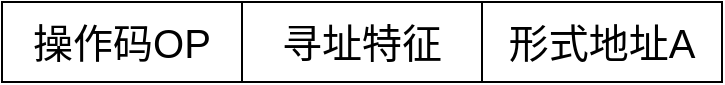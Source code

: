 <mxfile version="20.3.0" type="device" pages="5"><diagram id="1g7N3cFTgkteBFDEFKjI" name="数据寻址指令格式"><mxGraphModel dx="1038" dy="689" grid="1" gridSize="10" guides="1" tooltips="1" connect="1" arrows="1" fold="1" page="1" pageScale="1" pageWidth="827" pageHeight="1169" math="0" shadow="0"><root><mxCell id="0"/><mxCell id="1" parent="0"/><mxCell id="4dU5eJjlxOqnjCkc_SWJ-1" value="操作码OP" style="rounded=0;whiteSpace=wrap;html=1;strokeColor=default;fontSize=20;fontColor=#000000;fillColor=none;" parent="1" vertex="1"><mxGeometry x="80" y="80" width="120" height="40" as="geometry"/></mxCell><mxCell id="4dU5eJjlxOqnjCkc_SWJ-2" value="寻址特征" style="rounded=0;whiteSpace=wrap;html=1;strokeColor=default;fontSize=20;fontColor=#000000;fillColor=none;" parent="1" vertex="1"><mxGeometry x="200" y="80" width="120" height="40" as="geometry"/></mxCell><mxCell id="4dU5eJjlxOqnjCkc_SWJ-3" value="形式地址A" style="rounded=0;whiteSpace=wrap;html=1;strokeColor=default;fontSize=20;fontColor=#000000;fillColor=none;" parent="1" vertex="1"><mxGeometry x="320" y="80" width="120" height="40" as="geometry"/></mxCell></root></mxGraphModel></diagram><diagram id="Vl7wMILYap4EN_05vMMP" name="数据寻址格式指令格式_多地址"><mxGraphModel dx="1038" dy="687" grid="1" gridSize="10" guides="1" tooltips="1" connect="1" arrows="1" fold="1" page="1" pageScale="1" pageWidth="827" pageHeight="1169" math="0" shadow="0"><root><mxCell id="0"/><mxCell id="1" parent="0"/><mxCell id="nnKNKVdlPoGQax8-rXSw-1" value="操作码OP" style="rounded=0;whiteSpace=wrap;html=1;strokeColor=default;fontSize=20;fontColor=#000000;fillColor=none;" vertex="1" parent="1"><mxGeometry x="80" y="80" width="120" height="40" as="geometry"/></mxCell><mxCell id="nnKNKVdlPoGQax8-rXSw-2" value="寻址特征" style="rounded=0;whiteSpace=wrap;html=1;strokeColor=default;fontSize=20;fontColor=#000000;fillColor=none;" vertex="1" parent="1"><mxGeometry x="200" y="80" width="120" height="40" as="geometry"/></mxCell><mxCell id="nnKNKVdlPoGQax8-rXSw-3" value="形式地址A&lt;sub&gt;&lt;font style=&quot;font-size: 13px;&quot;&gt;1&lt;/font&gt;&lt;/sub&gt;" style="rounded=0;whiteSpace=wrap;html=1;strokeColor=default;fontSize=20;fontColor=#000000;fillColor=none;" vertex="1" parent="1"><mxGeometry x="320" y="80" width="120" height="40" as="geometry"/></mxCell><mxCell id="nnKNKVdlPoGQax8-rXSw-4" value="寻址特征" style="rounded=0;whiteSpace=wrap;html=1;strokeColor=default;fontSize=20;fontColor=#000000;fillColor=none;" vertex="1" parent="1"><mxGeometry x="440" y="80" width="120" height="40" as="geometry"/></mxCell><mxCell id="nnKNKVdlPoGQax8-rXSw-5" value="形式地址A&lt;span style=&quot;font-size: 13px;&quot;&gt;2&lt;/span&gt;" style="rounded=0;whiteSpace=wrap;html=1;strokeColor=default;fontSize=20;fontColor=#000000;fillColor=none;" vertex="1" parent="1"><mxGeometry x="560" y="80" width="120" height="40" as="geometry"/></mxCell><mxCell id="GNN8K6H6lNpm9GL0RirR-2" value="······" style="rounded=0;whiteSpace=wrap;html=1;strokeColor=default;fontSize=20;fontColor=#000000;fillColor=none;" vertex="1" parent="1"><mxGeometry x="680" y="80" width="120" height="40" as="geometry"/></mxCell></root></mxGraphModel></diagram><diagram id="EBm3uxHa_kryXE5F3Qpm" name="数据寻址指令格式_立即寻址"><mxGraphModel dx="1038" dy="687" grid="1" gridSize="10" guides="1" tooltips="1" connect="1" arrows="1" fold="1" page="1" pageScale="1" pageWidth="827" pageHeight="1169" math="0" shadow="0"><root><mxCell id="0"/><mxCell id="1" parent="0"/><mxCell id="fcIWSzm_uBuH7AuMLDQO-1" value="操作码OP" style="rounded=0;whiteSpace=wrap;html=1;strokeColor=default;fontSize=20;fontColor=#000000;fillColor=none;" vertex="1" parent="1"><mxGeometry x="80" y="80" width="120" height="40" as="geometry"/></mxCell><mxCell id="fcIWSzm_uBuH7AuMLDQO-2" value="#" style="rounded=0;whiteSpace=wrap;html=1;strokeColor=default;fontSize=20;fontColor=#000000;fillColor=none;" vertex="1" parent="1"><mxGeometry x="200" y="80" width="120" height="40" as="geometry"/></mxCell><mxCell id="fcIWSzm_uBuH7AuMLDQO-3" value="立即数A" style="rounded=0;whiteSpace=wrap;html=1;strokeColor=default;fontSize=20;fontColor=#000000;fillColor=none;" vertex="1" parent="1"><mxGeometry x="320" y="80" width="120" height="40" as="geometry"/></mxCell></root></mxGraphModel></diagram><diagram id="lEPVCuHULN4wMmNkRzGG" name="x86处理器主要寄存器"><mxGraphModel dx="1038" dy="687" grid="1" gridSize="10" guides="1" tooltips="1" connect="1" arrows="1" fold="1" page="1" pageScale="1" pageWidth="827" pageHeight="1169" math="0" shadow="0"><root><mxCell id="0"/><mxCell id="1" parent="0"/><mxCell id="kuaEnn1akyvw1Nq8yQm2-1" value="" style="rounded=0;whiteSpace=wrap;html=1;strokeColor=default;fontSize=20;fontColor=#000000;fillColor=none;" vertex="1" parent="1"><mxGeometry x="520" y="300" width="160" height="40" as="geometry"/></mxCell><mxCell id="kuaEnn1akyvw1Nq8yQm2-2" value="AH" style="rounded=0;whiteSpace=wrap;html=1;strokeColor=default;fontSize=20;fontColor=#000000;fillColor=none;" vertex="1" parent="1"><mxGeometry x="680" y="300" width="80" height="40" as="geometry"/></mxCell><mxCell id="kuaEnn1akyvw1Nq8yQm2-3" value="AL" style="rounded=0;whiteSpace=wrap;html=1;strokeColor=default;fontSize=20;fontColor=#000000;fillColor=none;" vertex="1" parent="1"><mxGeometry x="760" y="300" width="80" height="40" as="geometry"/></mxCell><mxCell id="kuaEnn1akyvw1Nq8yQm2-13" value="ESI变址寄存器" style="rounded=0;whiteSpace=wrap;html=1;strokeColor=default;fontSize=20;fontColor=#000000;fillColor=none;" vertex="1" parent="1"><mxGeometry x="80" y="370" width="320" height="40" as="geometry"/></mxCell><mxCell id="kuaEnn1akyvw1Nq8yQm2-14" value="EDI变址寄存器" style="rounded=0;whiteSpace=wrap;html=1;strokeColor=default;fontSize=20;fontColor=#000000;fillColor=none;" vertex="1" parent="1"><mxGeometry x="80" y="410" width="320" height="40" as="geometry"/></mxCell><mxCell id="kuaEnn1akyvw1Nq8yQm2-15" value="EBP堆栈基指针" style="rounded=0;whiteSpace=wrap;html=1;strokeColor=default;fontSize=20;fontColor=#000000;fillColor=none;" vertex="1" parent="1"><mxGeometry x="80" y="450" width="320" height="40" as="geometry"/></mxCell><mxCell id="kuaEnn1akyvw1Nq8yQm2-16" value="ESP堆栈顶指针" style="rounded=0;whiteSpace=wrap;html=1;strokeColor=default;fontSize=20;fontColor=#000000;fillColor=none;" vertex="1" parent="1"><mxGeometry x="80" y="490" width="320" height="40" as="geometry"/></mxCell><mxCell id="kuaEnn1akyvw1Nq8yQm2-17" value="EAX累加器" style="rounded=0;whiteSpace=wrap;html=1;strokeColor=default;fontSize=20;fontColor=#000000;fillColor=none;" vertex="1" parent="1"><mxGeometry x="80" y="210" width="320" height="40" as="geometry"/></mxCell><mxCell id="kuaEnn1akyvw1Nq8yQm2-18" value="EBX基地址寄存器" style="rounded=0;whiteSpace=wrap;html=1;strokeColor=default;fontSize=20;fontColor=#000000;fillColor=none;" vertex="1" parent="1"><mxGeometry x="80" y="250" width="320" height="40" as="geometry"/></mxCell><mxCell id="kuaEnn1akyvw1Nq8yQm2-19" value="ECX计数寄存器" style="rounded=0;whiteSpace=wrap;html=1;strokeColor=default;fontSize=20;fontColor=#000000;fillColor=none;" vertex="1" parent="1"><mxGeometry x="80" y="290" width="320" height="40" as="geometry"/></mxCell><mxCell id="kuaEnn1akyvw1Nq8yQm2-20" value="EDX数据寄存器" style="rounded=0;whiteSpace=wrap;html=1;strokeColor=default;fontSize=20;fontColor=#000000;fillColor=none;" vertex="1" parent="1"><mxGeometry x="80" y="330" width="320" height="40" as="geometry"/></mxCell><mxCell id="kuaEnn1akyvw1Nq8yQm2-21" value="" style="shape=curlyBracket;whiteSpace=wrap;html=1;rounded=1;strokeColor=default;fontSize=20;fontColor=#000000;fillColor=none;direction=west;" vertex="1" parent="1"><mxGeometry x="400" y="210" width="20" height="160" as="geometry"/></mxCell><mxCell id="kuaEnn1akyvw1Nq8yQm2-22" value="31" style="text;html=1;strokeColor=none;fillColor=none;align=center;verticalAlign=middle;whiteSpace=wrap;rounded=0;fontSize=16;fontColor=#000000;" vertex="1" parent="1"><mxGeometry x="520" y="270" width="30" height="30" as="geometry"/></mxCell><mxCell id="kuaEnn1akyvw1Nq8yQm2-23" value="15" style="text;html=1;strokeColor=none;fillColor=none;align=center;verticalAlign=middle;whiteSpace=wrap;rounded=0;fontSize=16;fontColor=#000000;" vertex="1" parent="1"><mxGeometry x="680" y="270" width="30" height="30" as="geometry"/></mxCell><mxCell id="kuaEnn1akyvw1Nq8yQm2-24" value="7" style="text;html=1;strokeColor=none;fillColor=none;align=center;verticalAlign=middle;whiteSpace=wrap;rounded=0;fontSize=16;fontColor=#000000;" vertex="1" parent="1"><mxGeometry x="760" y="270" width="30" height="30" as="geometry"/></mxCell><mxCell id="kuaEnn1akyvw1Nq8yQm2-25" value="0" style="text;html=1;strokeColor=none;fillColor=none;align=center;verticalAlign=middle;whiteSpace=wrap;rounded=0;fontSize=16;fontColor=#000000;" vertex="1" parent="1"><mxGeometry x="810" y="270" width="30" height="30" as="geometry"/></mxCell><mxCell id="kuaEnn1akyvw1Nq8yQm2-26" value="" style="shape=curlyBracket;whiteSpace=wrap;html=1;rounded=1;flipH=1;strokeColor=default;fontSize=16;fontColor=#000000;fillColor=none;direction=north;" vertex="1" parent="1"><mxGeometry x="520" y="340" width="320" height="20" as="geometry"/></mxCell><mxCell id="kuaEnn1akyvw1Nq8yQm2-29" value="&lt;font style=&quot;font-size: 20px;&quot;&gt;AX&lt;/font&gt;" style="rounded=0;whiteSpace=wrap;html=1;strokeColor=default;fontSize=16;fontColor=#000000;fillColor=none;" vertex="1" parent="1"><mxGeometry x="680" y="210" width="160" height="40" as="geometry"/></mxCell><mxCell id="kuaEnn1akyvw1Nq8yQm2-30" value="" style="shape=curlyBracket;whiteSpace=wrap;html=1;rounded=1;strokeColor=default;fontSize=16;fontColor=#000000;fillColor=none;direction=south;" vertex="1" parent="1"><mxGeometry x="680" y="250" width="160" height="20" as="geometry"/></mxCell><mxCell id="kuaEnn1akyvw1Nq8yQm2-32" value="" style="shape=flexArrow;endArrow=classic;html=1;rounded=0;strokeColor=#000000;fontSize=16;fontColor=#000000;exitX=0.1;exitY=0.5;exitDx=0;exitDy=0;exitPerimeter=0;" edge="1" parent="1" source="kuaEnn1akyvw1Nq8yQm2-21"><mxGeometry width="50" height="50" relative="1" as="geometry"><mxPoint x="450" y="310" as="sourcePoint"/><mxPoint x="500" y="290" as="targetPoint"/></mxGeometry></mxCell><mxCell id="kuaEnn1akyvw1Nq8yQm2-33" value="&lt;font style=&quot;font-size: 20px;&quot;&gt;EAX&lt;/font&gt;" style="text;html=1;strokeColor=none;fillColor=none;align=center;verticalAlign=middle;whiteSpace=wrap;rounded=0;fontSize=16;fontColor=#000000;" vertex="1" parent="1"><mxGeometry x="650" y="360" width="60" height="30" as="geometry"/></mxCell></root></mxGraphModel></diagram><diagram id="EpGsB7rlD9HPpJAcelTA" name="过程调用"><mxGraphModel dx="1038" dy="689" grid="1" gridSize="10" guides="1" tooltips="1" connect="1" arrows="1" fold="1" page="1" pageScale="1" pageWidth="827" pageHeight="1169" math="0" shadow="0"><root><mxCell id="0"/><mxCell id="1" parent="0"/><mxCell id="keHXUlh_CVozELaSdayd-1" value="main" style="rounded=0;whiteSpace=wrap;html=1;fontSize=20;fillColor=none;" vertex="1" parent="1"><mxGeometry x="120" y="360" width="120" height="80" as="geometry"/></mxCell><mxCell id="keHXUlh_CVozELaSdayd-2" value="······" style="rounded=0;whiteSpace=wrap;html=1;fontSize=20;fillColor=none;" vertex="1" parent="1"><mxGeometry x="120" y="320" width="120" height="40" as="geometry"/></mxCell><mxCell id="keHXUlh_CVozELaSdayd-3" value="a&lt;sub&gt;&lt;font style=&quot;font-size: 12px;&quot;&gt;1&lt;/font&gt;&lt;/sub&gt;" style="rounded=0;whiteSpace=wrap;html=1;fontSize=20;fillColor=none;" vertex="1" parent="1"><mxGeometry x="120" y="280" width="120" height="40" as="geometry"/></mxCell><mxCell id="keHXUlh_CVozELaSdayd-4" value="a&lt;sub&gt;&lt;font style=&quot;font-size: 12px;&quot;&gt;2&lt;/font&gt;&lt;/sub&gt;" style="rounded=0;whiteSpace=wrap;html=1;fontSize=20;fillColor=none;" vertex="1" parent="1"><mxGeometry x="120" y="240" width="120" height="40" as="geometry"/></mxCell><mxCell id="keHXUlh_CVozELaSdayd-5" value="&lt;font style=&quot;font-size: 20px;&quot;&gt;返回地址&lt;/font&gt;" style="rounded=0;whiteSpace=wrap;html=1;fontSize=12;fillColor=none;" vertex="1" parent="1"><mxGeometry x="120" y="160" width="120" height="40" as="geometry"/></mxCell><mxCell id="keHXUlh_CVozELaSdayd-6" value="&lt;sub&gt;&lt;font style=&quot;font-size: 20px;&quot;&gt;b&lt;/font&gt;&lt;font style=&quot;font-size: 12px;&quot;&gt;1&lt;/font&gt;&lt;/sub&gt;" style="rounded=0;whiteSpace=wrap;html=1;fontSize=20;fillColor=none;" vertex="1" parent="1"><mxGeometry x="120" y="80" width="120" height="40" as="geometry"/></mxCell><mxCell id="keHXUlh_CVozELaSdayd-7" value="&lt;sub&gt;&lt;font style=&quot;font-size: 20px;&quot;&gt;b&lt;/font&gt;&lt;font style=&quot;font-size: 12px;&quot;&gt;2&lt;/font&gt;&lt;/sub&gt;" style="rounded=0;whiteSpace=wrap;html=1;fontSize=20;fillColor=none;" vertex="1" parent="1"><mxGeometry x="120" y="40" width="120" height="40" as="geometry"/></mxCell><mxCell id="keHXUlh_CVozELaSdayd-8" value="" style="shape=curlyBracket;whiteSpace=wrap;html=1;rounded=1;fontSize=20;fillColor=none;" vertex="1" parent="1"><mxGeometry x="90" y="40" width="20" height="120" as="geometry"/></mxCell><mxCell id="keHXUlh_CVozELaSdayd-9" value="b栈" style="text;html=1;strokeColor=none;fillColor=none;align=center;verticalAlign=middle;whiteSpace=wrap;rounded=0;fontSize=20;" vertex="1" parent="1"><mxGeometry x="40" y="80" width="50" height="40" as="geometry"/></mxCell><mxCell id="keHXUlh_CVozELaSdayd-10" value="" style="shape=curlyBracket;whiteSpace=wrap;html=1;rounded=1;fontSize=20;fillColor=none;" vertex="1" parent="1"><mxGeometry x="90" y="160" width="20" height="160" as="geometry"/></mxCell><mxCell id="keHXUlh_CVozELaSdayd-11" value="a栈" style="text;html=1;strokeColor=none;fillColor=none;align=center;verticalAlign=middle;whiteSpace=wrap;rounded=0;fontSize=20;" vertex="1" parent="1"><mxGeometry x="40" y="220" width="50" height="40" as="geometry"/></mxCell><mxCell id="keHXUlh_CVozELaSdayd-12" style="edgeStyle=orthogonalEdgeStyle;rounded=0;orthogonalLoop=1;jettySize=auto;html=1;exitX=0;exitY=0.5;exitDx=0;exitDy=0;fontSize=20;" edge="1" parent="1" source="keHXUlh_CVozELaSdayd-13" target="keHXUlh_CVozELaSdayd-16"><mxGeometry relative="1" as="geometry"/></mxCell><mxCell id="keHXUlh_CVozELaSdayd-13" value="EBP栈底" style="rounded=0;whiteSpace=wrap;html=1;fontSize=20;fillColor=none;" vertex="1" parent="1"><mxGeometry x="320" y="120" width="120" height="40" as="geometry"/></mxCell><mxCell id="keHXUlh_CVozELaSdayd-14" style="edgeStyle=orthogonalEdgeStyle;rounded=0;orthogonalLoop=1;jettySize=auto;html=1;exitX=0;exitY=0.5;exitDx=0;exitDy=0;entryX=1;entryY=0.5;entryDx=0;entryDy=0;fontSize=20;" edge="1" parent="1" source="keHXUlh_CVozELaSdayd-15" target="keHXUlh_CVozELaSdayd-7"><mxGeometry relative="1" as="geometry"/></mxCell><mxCell id="keHXUlh_CVozELaSdayd-15" value="ESP栈顶" style="rounded=0;whiteSpace=wrap;html=1;fontSize=20;fillColor=none;" vertex="1" parent="1"><mxGeometry x="320" y="40" width="120" height="40" as="geometry"/></mxCell><mxCell id="keHXUlh_CVozELaSdayd-16" value="&lt;font style=&quot;font-size: 20px;&quot;&gt;A的EBP&lt;/font&gt;" style="rounded=0;whiteSpace=wrap;html=1;fontSize=12;fillColor=none;" vertex="1" parent="1"><mxGeometry x="120" y="120" width="120" height="40" as="geometry"/></mxCell><mxCell id="keHXUlh_CVozELaSdayd-17" value="" style="shape=curlyBracket;whiteSpace=wrap;html=1;rounded=1;fontSize=20;fillColor=none;" vertex="1" parent="1"><mxGeometry x="90" y="320" width="20" height="120" as="geometry"/></mxCell><mxCell id="keHXUlh_CVozELaSdayd-18" value="main栈" style="text;html=1;strokeColor=none;fillColor=none;align=center;verticalAlign=middle;whiteSpace=wrap;rounded=0;fontSize=20;" vertex="1" parent="1"><mxGeometry x="20" y="360" width="70" height="40" as="geometry"/></mxCell><mxCell id="keHXUlh_CVozELaSdayd-19" value="&lt;font style=&quot;font-size: 20px;&quot;&gt;入口参数&lt;/font&gt;" style="rounded=0;whiteSpace=wrap;html=1;fontSize=12;fillColor=none;" vertex="1" parent="1"><mxGeometry x="120" y="200" width="120" height="40" as="geometry"/></mxCell></root></mxGraphModel></diagram></mxfile>